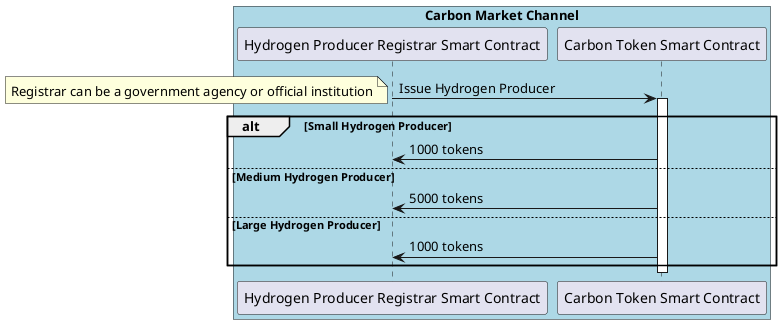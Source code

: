 @startuml chain

box "Carbon Market Channel" #LightBlue
participant "Hydrogen Producer Registrar Smart Contract" as HC
participant "Carbon Token Smart Contract" as CM
end box

HC -> CM: Issue Hydrogen Producer
activate CM
note left: Registrar can be a government agency or official institution

alt Small Hydrogen Producer

    CM -> HC: 1000 tokens

else Medium Hydrogen Producer

    CM -> HC: 5000 tokens
else Large Hydrogen Producer

    CM -> HC: 1000 tokens
end

deactivate CM

@enduml